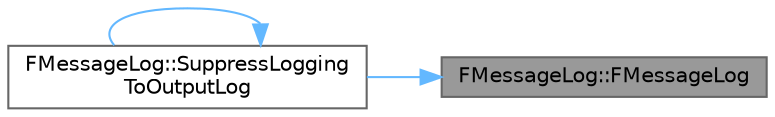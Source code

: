 digraph "FMessageLog::FMessageLog"
{
 // INTERACTIVE_SVG=YES
 // LATEX_PDF_SIZE
  bgcolor="transparent";
  edge [fontname=Helvetica,fontsize=10,labelfontname=Helvetica,labelfontsize=10];
  node [fontname=Helvetica,fontsize=10,shape=box,height=0.2,width=0.4];
  rankdir="RL";
  Node1 [id="Node000001",label="FMessageLog::FMessageLog",height=0.2,width=0.4,color="gray40", fillcolor="grey60", style="filled", fontcolor="black",tooltip="Constructor."];
  Node1 -> Node2 [id="edge1_Node000001_Node000002",dir="back",color="steelblue1",style="solid",tooltip=" "];
  Node2 [id="Node000002",label="FMessageLog::SuppressLogging\lToOutputLog",height=0.2,width=0.4,color="grey40", fillcolor="white", style="filled",URL="$d9/d84/classFMessageLog.html#af7f4c49f024b466aa60868bbabb504b0",tooltip="Should we mirror message log messages from this instance to the output log during flush?"];
  Node2 -> Node2 [id="edge2_Node000002_Node000002",dir="back",color="steelblue1",style="solid",tooltip=" "];
}
